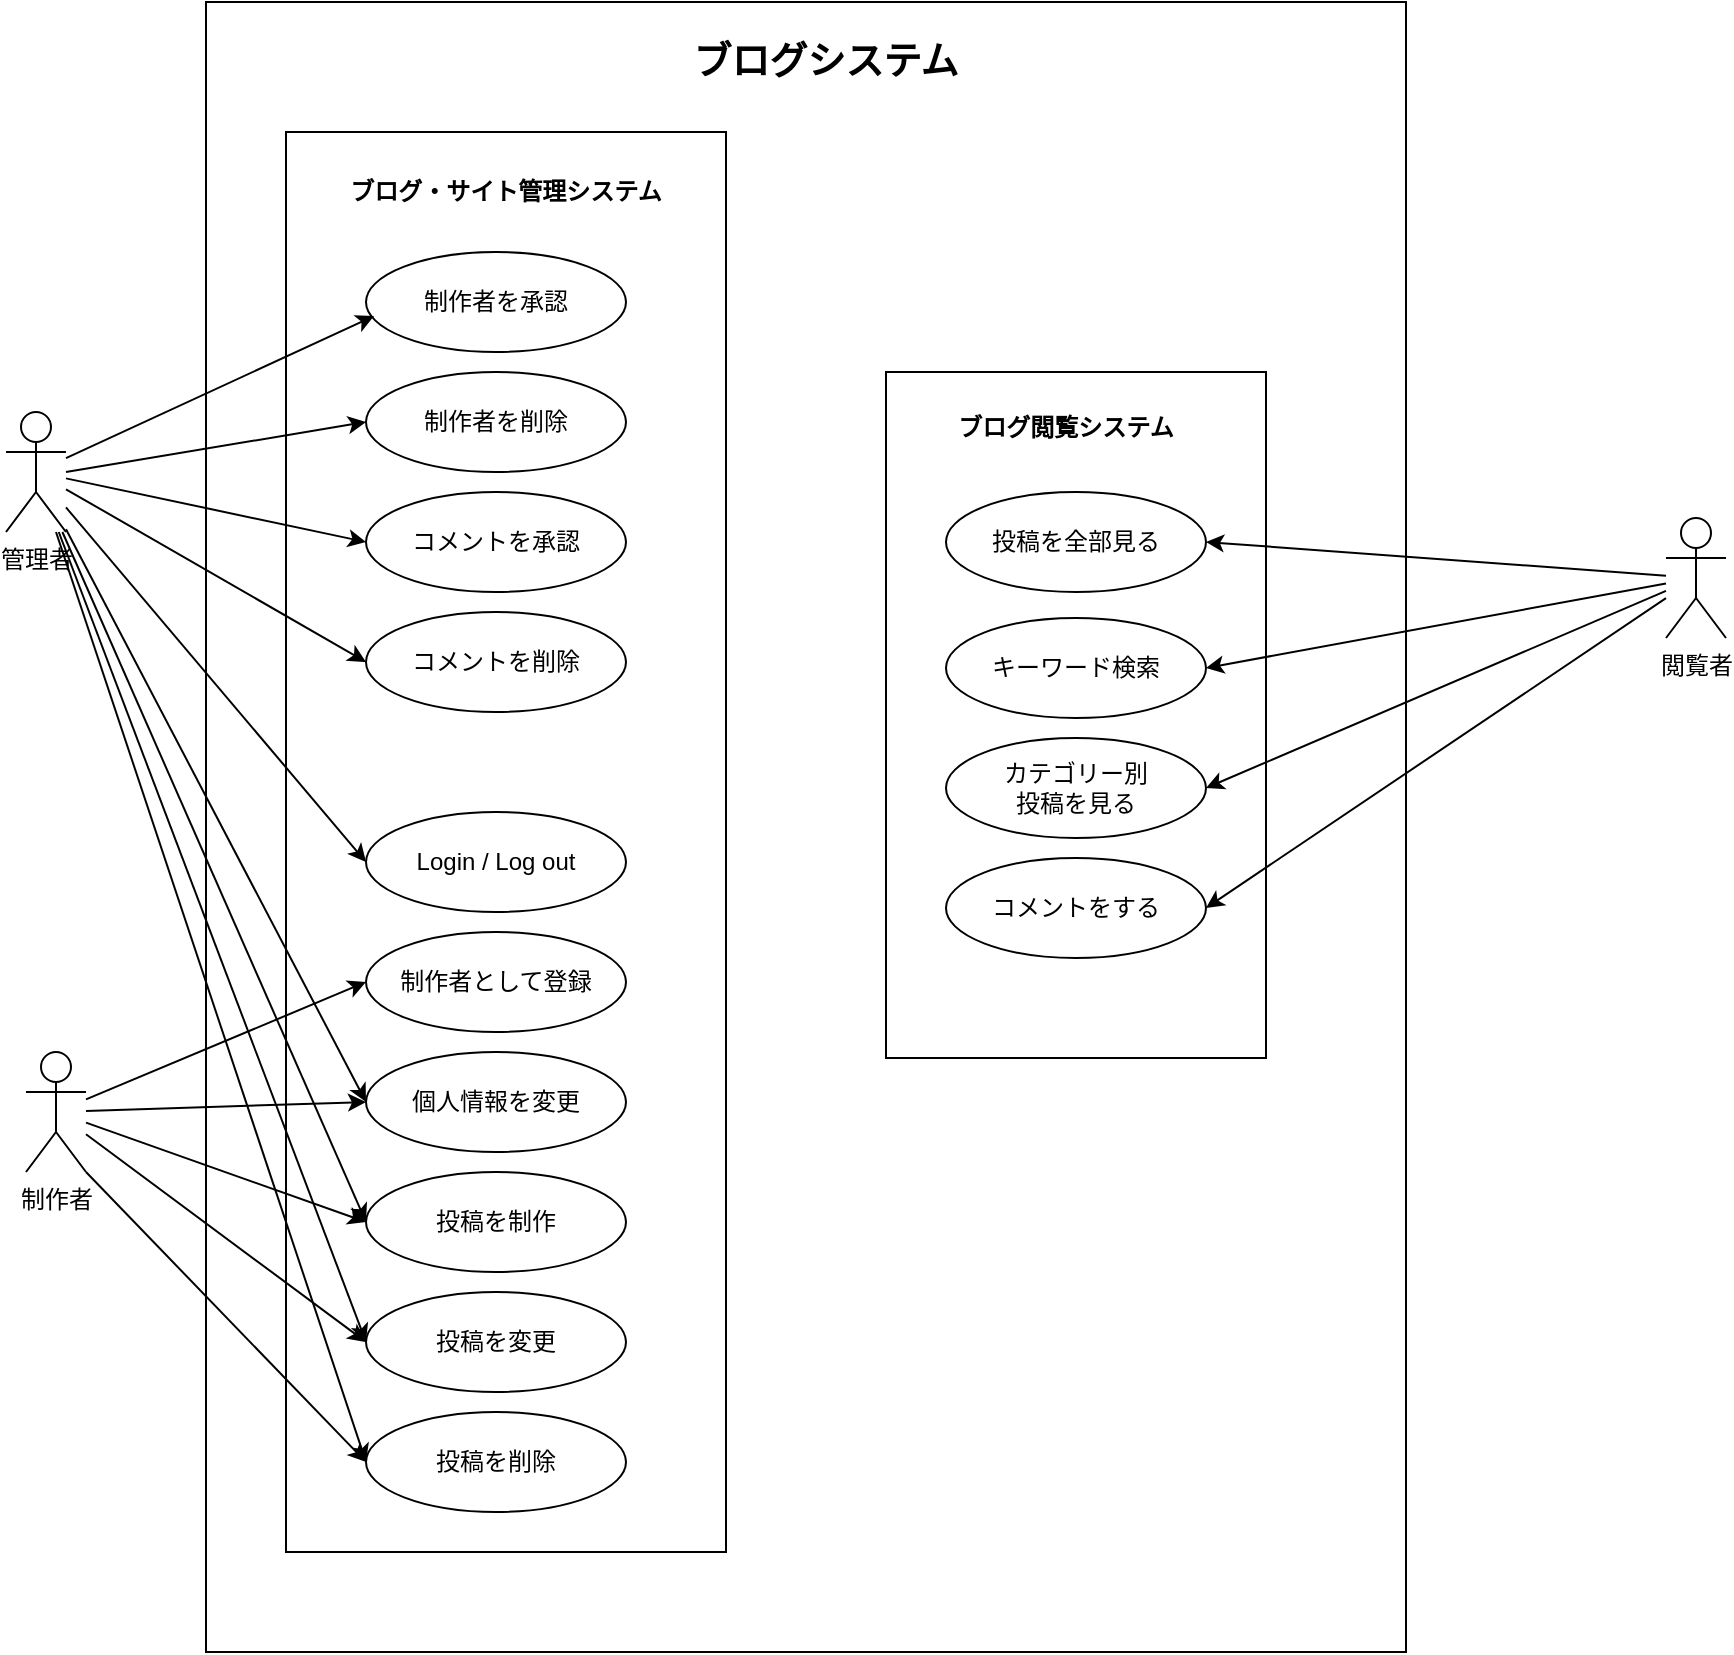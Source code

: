 <mxfile version="21.6.8" type="device">
  <diagram name="ユースケース図" id="51D9tF43_6rOvlpM99Fn">
    <mxGraphModel dx="1434" dy="758" grid="1" gridSize="10" guides="1" tooltips="1" connect="1" arrows="1" fold="1" page="1" pageScale="1" pageWidth="2336" pageHeight="1654" math="0" shadow="0">
      <root>
        <mxCell id="0" />
        <mxCell id="1" parent="0" />
        <mxCell id="cxrqfRSya6qQMsHsaMvN-1" value="" style="rounded=0;whiteSpace=wrap;html=1;" vertex="1" parent="1">
          <mxGeometry x="380" y="55" width="600" height="825" as="geometry" />
        </mxCell>
        <mxCell id="cxrqfRSya6qQMsHsaMvN-2" value="" style="rounded=0;whiteSpace=wrap;html=1;" vertex="1" parent="1">
          <mxGeometry x="720" y="240" width="190" height="343" as="geometry" />
        </mxCell>
        <mxCell id="cxrqfRSya6qQMsHsaMvN-3" value="閲覧者" style="shape=umlActor;verticalLabelPosition=bottom;verticalAlign=top;html=1;outlineConnect=0;" vertex="1" parent="1">
          <mxGeometry x="1110" y="313" width="30" height="60" as="geometry" />
        </mxCell>
        <mxCell id="cxrqfRSya6qQMsHsaMvN-4" value="投稿を全部見る" style="ellipse;whiteSpace=wrap;html=1;" vertex="1" parent="1">
          <mxGeometry x="750" y="300" width="130" height="50" as="geometry" />
        </mxCell>
        <mxCell id="cxrqfRSya6qQMsHsaMvN-5" value="キーワード検索" style="ellipse;whiteSpace=wrap;html=1;" vertex="1" parent="1">
          <mxGeometry x="750" y="363" width="130" height="50" as="geometry" />
        </mxCell>
        <mxCell id="cxrqfRSya6qQMsHsaMvN-6" value="カテゴリー別&lt;br&gt;投稿を見る" style="ellipse;whiteSpace=wrap;html=1;" vertex="1" parent="1">
          <mxGeometry x="750" y="423" width="130" height="50" as="geometry" />
        </mxCell>
        <mxCell id="cxrqfRSya6qQMsHsaMvN-7" value="コメントをする" style="ellipse;whiteSpace=wrap;html=1;" vertex="1" parent="1">
          <mxGeometry x="750" y="483" width="130" height="50" as="geometry" />
        </mxCell>
        <mxCell id="cxrqfRSya6qQMsHsaMvN-8" value="ブログ閲覧システム" style="text;html=1;strokeColor=none;fillColor=none;align=center;verticalAlign=middle;whiteSpace=wrap;rounded=0;fontStyle=1" vertex="1" parent="1">
          <mxGeometry x="750" y="253" width="120" height="30" as="geometry" />
        </mxCell>
        <mxCell id="cxrqfRSya6qQMsHsaMvN-9" value="ブログシステム" style="text;html=1;strokeColor=none;fillColor=none;align=center;verticalAlign=middle;whiteSpace=wrap;rounded=0;fontStyle=1;fontSize=19;" vertex="1" parent="1">
          <mxGeometry x="590" y="70" width="200" height="30" as="geometry" />
        </mxCell>
        <mxCell id="cxrqfRSya6qQMsHsaMvN-10" value="" style="endArrow=classic;html=1;rounded=0;entryX=1;entryY=0.5;entryDx=0;entryDy=0;" edge="1" parent="1" source="cxrqfRSya6qQMsHsaMvN-3" target="cxrqfRSya6qQMsHsaMvN-4">
          <mxGeometry width="50" height="50" relative="1" as="geometry">
            <mxPoint x="990" y="480" as="sourcePoint" />
            <mxPoint x="1040" y="430" as="targetPoint" />
          </mxGeometry>
        </mxCell>
        <mxCell id="cxrqfRSya6qQMsHsaMvN-11" value="" style="endArrow=classic;html=1;rounded=0;entryX=1;entryY=0.5;entryDx=0;entryDy=0;" edge="1" parent="1" source="cxrqfRSya6qQMsHsaMvN-3" target="cxrqfRSya6qQMsHsaMvN-5">
          <mxGeometry width="50" height="50" relative="1" as="geometry">
            <mxPoint x="980" y="500" as="sourcePoint" />
            <mxPoint x="1030" y="450" as="targetPoint" />
          </mxGeometry>
        </mxCell>
        <mxCell id="cxrqfRSya6qQMsHsaMvN-12" value="" style="endArrow=classic;html=1;rounded=0;entryX=1;entryY=0.5;entryDx=0;entryDy=0;" edge="1" parent="1" source="cxrqfRSya6qQMsHsaMvN-3" target="cxrqfRSya6qQMsHsaMvN-6">
          <mxGeometry width="50" height="50" relative="1" as="geometry">
            <mxPoint x="990" y="560" as="sourcePoint" />
            <mxPoint x="1040" y="510" as="targetPoint" />
          </mxGeometry>
        </mxCell>
        <mxCell id="cxrqfRSya6qQMsHsaMvN-13" value="" style="endArrow=classic;html=1;rounded=0;entryX=1;entryY=0.5;entryDx=0;entryDy=0;" edge="1" parent="1" source="cxrqfRSya6qQMsHsaMvN-3" target="cxrqfRSya6qQMsHsaMvN-7">
          <mxGeometry width="50" height="50" relative="1" as="geometry">
            <mxPoint x="960" y="590" as="sourcePoint" />
            <mxPoint x="1010" y="540" as="targetPoint" />
          </mxGeometry>
        </mxCell>
        <mxCell id="cxrqfRSya6qQMsHsaMvN-14" value="" style="rounded=0;whiteSpace=wrap;html=1;" vertex="1" parent="1">
          <mxGeometry x="420" y="120" width="220" height="710" as="geometry" />
        </mxCell>
        <mxCell id="cxrqfRSya6qQMsHsaMvN-15" value="管理者" style="shape=umlActor;verticalLabelPosition=bottom;verticalAlign=top;html=1;outlineConnect=0;" vertex="1" parent="1">
          <mxGeometry x="280" y="260" width="30" height="60" as="geometry" />
        </mxCell>
        <mxCell id="cxrqfRSya6qQMsHsaMvN-16" value="制作者" style="shape=umlActor;verticalLabelPosition=bottom;verticalAlign=top;html=1;outlineConnect=0;" vertex="1" parent="1">
          <mxGeometry x="290" y="580" width="30" height="60" as="geometry" />
        </mxCell>
        <mxCell id="cxrqfRSya6qQMsHsaMvN-17" value="Login / Log out" style="ellipse;whiteSpace=wrap;html=1;" vertex="1" parent="1">
          <mxGeometry x="460" y="460" width="130" height="50" as="geometry" />
        </mxCell>
        <mxCell id="cxrqfRSya6qQMsHsaMvN-18" value="個人情報を変更" style="ellipse;whiteSpace=wrap;html=1;" vertex="1" parent="1">
          <mxGeometry x="460" y="580" width="130" height="50" as="geometry" />
        </mxCell>
        <mxCell id="cxrqfRSya6qQMsHsaMvN-19" value="投稿を制作" style="ellipse;whiteSpace=wrap;html=1;" vertex="1" parent="1">
          <mxGeometry x="460" y="640" width="130" height="50" as="geometry" />
        </mxCell>
        <mxCell id="cxrqfRSya6qQMsHsaMvN-20" value="投稿を変更" style="ellipse;whiteSpace=wrap;html=1;" vertex="1" parent="1">
          <mxGeometry x="460" y="700" width="130" height="50" as="geometry" />
        </mxCell>
        <mxCell id="cxrqfRSya6qQMsHsaMvN-21" value="投稿を削除" style="ellipse;whiteSpace=wrap;html=1;" vertex="1" parent="1">
          <mxGeometry x="460" y="760" width="130" height="50" as="geometry" />
        </mxCell>
        <mxCell id="cxrqfRSya6qQMsHsaMvN-22" value="制作者を削除" style="ellipse;whiteSpace=wrap;html=1;" vertex="1" parent="1">
          <mxGeometry x="460" y="240" width="130" height="50" as="geometry" />
        </mxCell>
        <mxCell id="cxrqfRSya6qQMsHsaMvN-23" value="制作者を承認" style="ellipse;whiteSpace=wrap;html=1;" vertex="1" parent="1">
          <mxGeometry x="460" y="180" width="130" height="50" as="geometry" />
        </mxCell>
        <mxCell id="cxrqfRSya6qQMsHsaMvN-24" value="コメントを承認" style="ellipse;whiteSpace=wrap;html=1;" vertex="1" parent="1">
          <mxGeometry x="460" y="300" width="130" height="50" as="geometry" />
        </mxCell>
        <mxCell id="cxrqfRSya6qQMsHsaMvN-25" value="コメントを削除" style="ellipse;whiteSpace=wrap;html=1;" vertex="1" parent="1">
          <mxGeometry x="460" y="360" width="130" height="50" as="geometry" />
        </mxCell>
        <mxCell id="cxrqfRSya6qQMsHsaMvN-26" value="制作者として登録" style="ellipse;whiteSpace=wrap;html=1;" vertex="1" parent="1">
          <mxGeometry x="460" y="520" width="130" height="50" as="geometry" />
        </mxCell>
        <mxCell id="cxrqfRSya6qQMsHsaMvN-27" value="ブログ・サイト管理システム" style="text;html=1;strokeColor=none;fillColor=none;align=center;verticalAlign=middle;whiteSpace=wrap;rounded=0;fontStyle=1" vertex="1" parent="1">
          <mxGeometry x="445" y="130" width="170" height="40" as="geometry" />
        </mxCell>
        <mxCell id="cxrqfRSya6qQMsHsaMvN-28" value="" style="endArrow=classic;html=1;rounded=0;entryX=0.031;entryY=0.64;entryDx=0;entryDy=0;entryPerimeter=0;" edge="1" parent="1" source="cxrqfRSya6qQMsHsaMvN-15" target="cxrqfRSya6qQMsHsaMvN-23">
          <mxGeometry width="50" height="50" relative="1" as="geometry">
            <mxPoint x="340" y="300" as="sourcePoint" />
            <mxPoint x="390" y="250" as="targetPoint" />
          </mxGeometry>
        </mxCell>
        <mxCell id="cxrqfRSya6qQMsHsaMvN-29" value="" style="endArrow=classic;html=1;rounded=0;entryX=0;entryY=0.5;entryDx=0;entryDy=0;" edge="1" parent="1" target="cxrqfRSya6qQMsHsaMvN-22">
          <mxGeometry width="50" height="50" relative="1" as="geometry">
            <mxPoint x="310" y="290" as="sourcePoint" />
            <mxPoint x="474" y="222" as="targetPoint" />
          </mxGeometry>
        </mxCell>
        <mxCell id="cxrqfRSya6qQMsHsaMvN-30" value="" style="endArrow=classic;html=1;rounded=0;entryX=0;entryY=0.5;entryDx=0;entryDy=0;" edge="1" parent="1" source="cxrqfRSya6qQMsHsaMvN-15" target="cxrqfRSya6qQMsHsaMvN-24">
          <mxGeometry width="50" height="50" relative="1" as="geometry">
            <mxPoint x="880" y="490" as="sourcePoint" />
            <mxPoint x="930" y="440" as="targetPoint" />
          </mxGeometry>
        </mxCell>
        <mxCell id="cxrqfRSya6qQMsHsaMvN-31" value="" style="endArrow=classic;html=1;rounded=0;entryX=0;entryY=0.5;entryDx=0;entryDy=0;" edge="1" parent="1" source="cxrqfRSya6qQMsHsaMvN-15" target="cxrqfRSya6qQMsHsaMvN-25">
          <mxGeometry width="50" height="50" relative="1" as="geometry">
            <mxPoint x="880" y="490" as="sourcePoint" />
            <mxPoint x="930" y="440" as="targetPoint" />
          </mxGeometry>
        </mxCell>
        <mxCell id="cxrqfRSya6qQMsHsaMvN-32" value="" style="endArrow=classic;html=1;rounded=0;entryX=0;entryY=0.5;entryDx=0;entryDy=0;" edge="1" parent="1" source="cxrqfRSya6qQMsHsaMvN-15" target="cxrqfRSya6qQMsHsaMvN-17">
          <mxGeometry width="50" height="50" relative="1" as="geometry">
            <mxPoint x="880" y="490" as="sourcePoint" />
            <mxPoint x="930" y="440" as="targetPoint" />
          </mxGeometry>
        </mxCell>
        <mxCell id="cxrqfRSya6qQMsHsaMvN-33" value="" style="endArrow=classic;html=1;rounded=0;entryX=0;entryY=0.5;entryDx=0;entryDy=0;" edge="1" parent="1" source="cxrqfRSya6qQMsHsaMvN-16" target="cxrqfRSya6qQMsHsaMvN-26">
          <mxGeometry width="50" height="50" relative="1" as="geometry">
            <mxPoint x="880" y="590" as="sourcePoint" />
            <mxPoint x="930" y="540" as="targetPoint" />
          </mxGeometry>
        </mxCell>
        <mxCell id="cxrqfRSya6qQMsHsaMvN-34" value="" style="endArrow=classic;html=1;rounded=0;entryX=0;entryY=0.5;entryDx=0;entryDy=0;" edge="1" parent="1" source="cxrqfRSya6qQMsHsaMvN-15" target="cxrqfRSya6qQMsHsaMvN-18">
          <mxGeometry width="50" height="50" relative="1" as="geometry">
            <mxPoint x="880" y="490" as="sourcePoint" />
            <mxPoint x="930" y="440" as="targetPoint" />
          </mxGeometry>
        </mxCell>
        <mxCell id="cxrqfRSya6qQMsHsaMvN-35" value="" style="endArrow=classic;html=1;rounded=0;entryX=0;entryY=0.5;entryDx=0;entryDy=0;" edge="1" parent="1" source="cxrqfRSya6qQMsHsaMvN-16" target="cxrqfRSya6qQMsHsaMvN-18">
          <mxGeometry width="50" height="50" relative="1" as="geometry">
            <mxPoint x="880" y="490" as="sourcePoint" />
            <mxPoint x="930" y="440" as="targetPoint" />
          </mxGeometry>
        </mxCell>
        <mxCell id="cxrqfRSya6qQMsHsaMvN-36" value="" style="endArrow=classic;html=1;rounded=0;entryX=0;entryY=0.5;entryDx=0;entryDy=0;" edge="1" parent="1" source="cxrqfRSya6qQMsHsaMvN-15" target="cxrqfRSya6qQMsHsaMvN-19">
          <mxGeometry width="50" height="50" relative="1" as="geometry">
            <mxPoint x="880" y="490" as="sourcePoint" />
            <mxPoint x="930" y="440" as="targetPoint" />
          </mxGeometry>
        </mxCell>
        <mxCell id="cxrqfRSya6qQMsHsaMvN-37" value="" style="endArrow=classic;html=1;rounded=0;entryX=0;entryY=0.5;entryDx=0;entryDy=0;" edge="1" parent="1" source="cxrqfRSya6qQMsHsaMvN-16" target="cxrqfRSya6qQMsHsaMvN-19">
          <mxGeometry width="50" height="50" relative="1" as="geometry">
            <mxPoint x="880" y="490" as="sourcePoint" />
            <mxPoint x="930" y="440" as="targetPoint" />
          </mxGeometry>
        </mxCell>
        <mxCell id="cxrqfRSya6qQMsHsaMvN-38" value="" style="endArrow=classic;html=1;rounded=0;entryX=0;entryY=0.5;entryDx=0;entryDy=0;" edge="1" parent="1" source="cxrqfRSya6qQMsHsaMvN-16" target="cxrqfRSya6qQMsHsaMvN-20">
          <mxGeometry width="50" height="50" relative="1" as="geometry">
            <mxPoint x="880" y="490" as="sourcePoint" />
            <mxPoint x="930" y="440" as="targetPoint" />
          </mxGeometry>
        </mxCell>
        <mxCell id="cxrqfRSya6qQMsHsaMvN-39" value="" style="endArrow=classic;html=1;rounded=0;entryX=0;entryY=0.5;entryDx=0;entryDy=0;exitX=1;exitY=1;exitDx=0;exitDy=0;exitPerimeter=0;" edge="1" parent="1" source="cxrqfRSya6qQMsHsaMvN-16" target="cxrqfRSya6qQMsHsaMvN-21">
          <mxGeometry width="50" height="50" relative="1" as="geometry">
            <mxPoint x="880" y="490" as="sourcePoint" />
            <mxPoint x="930" y="440" as="targetPoint" />
          </mxGeometry>
        </mxCell>
        <mxCell id="cxrqfRSya6qQMsHsaMvN-40" value="" style="endArrow=classic;html=1;rounded=0;entryX=0;entryY=0.5;entryDx=0;entryDy=0;" edge="1" parent="1" source="cxrqfRSya6qQMsHsaMvN-15" target="cxrqfRSya6qQMsHsaMvN-20">
          <mxGeometry width="50" height="50" relative="1" as="geometry">
            <mxPoint x="880" y="590" as="sourcePoint" />
            <mxPoint x="930" y="540" as="targetPoint" />
          </mxGeometry>
        </mxCell>
        <mxCell id="cxrqfRSya6qQMsHsaMvN-41" value="" style="endArrow=classic;html=1;rounded=0;entryX=0;entryY=0.5;entryDx=0;entryDy=0;" edge="1" parent="1" source="cxrqfRSya6qQMsHsaMvN-15" target="cxrqfRSya6qQMsHsaMvN-21">
          <mxGeometry width="50" height="50" relative="1" as="geometry">
            <mxPoint x="880" y="590" as="sourcePoint" />
            <mxPoint x="930" y="540" as="targetPoint" />
          </mxGeometry>
        </mxCell>
      </root>
    </mxGraphModel>
  </diagram>
</mxfile>
